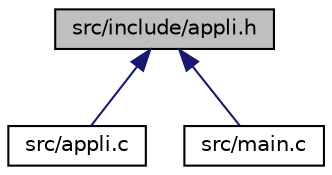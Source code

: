 digraph "src/include/appli.h"
{
  edge [fontname="Helvetica",fontsize="10",labelfontname="Helvetica",labelfontsize="10"];
  node [fontname="Helvetica",fontsize="10",shape=record];
  Node2 [label="src/include/appli.h",height=0.2,width=0.4,color="black", fillcolor="grey75", style="filled", fontcolor="black"];
  Node2 -> Node3 [dir="back",color="midnightblue",fontsize="10",style="solid",fontname="Helvetica"];
  Node3 [label="src/appli.c",height=0.2,width=0.4,color="black", fillcolor="white", style="filled",URL="$appli_8c.html"];
  Node2 -> Node4 [dir="back",color="midnightblue",fontsize="10",style="solid",fontname="Helvetica"];
  Node4 [label="src/main.c",height=0.2,width=0.4,color="black", fillcolor="white", style="filled",URL="$main_8c.html"];
}
